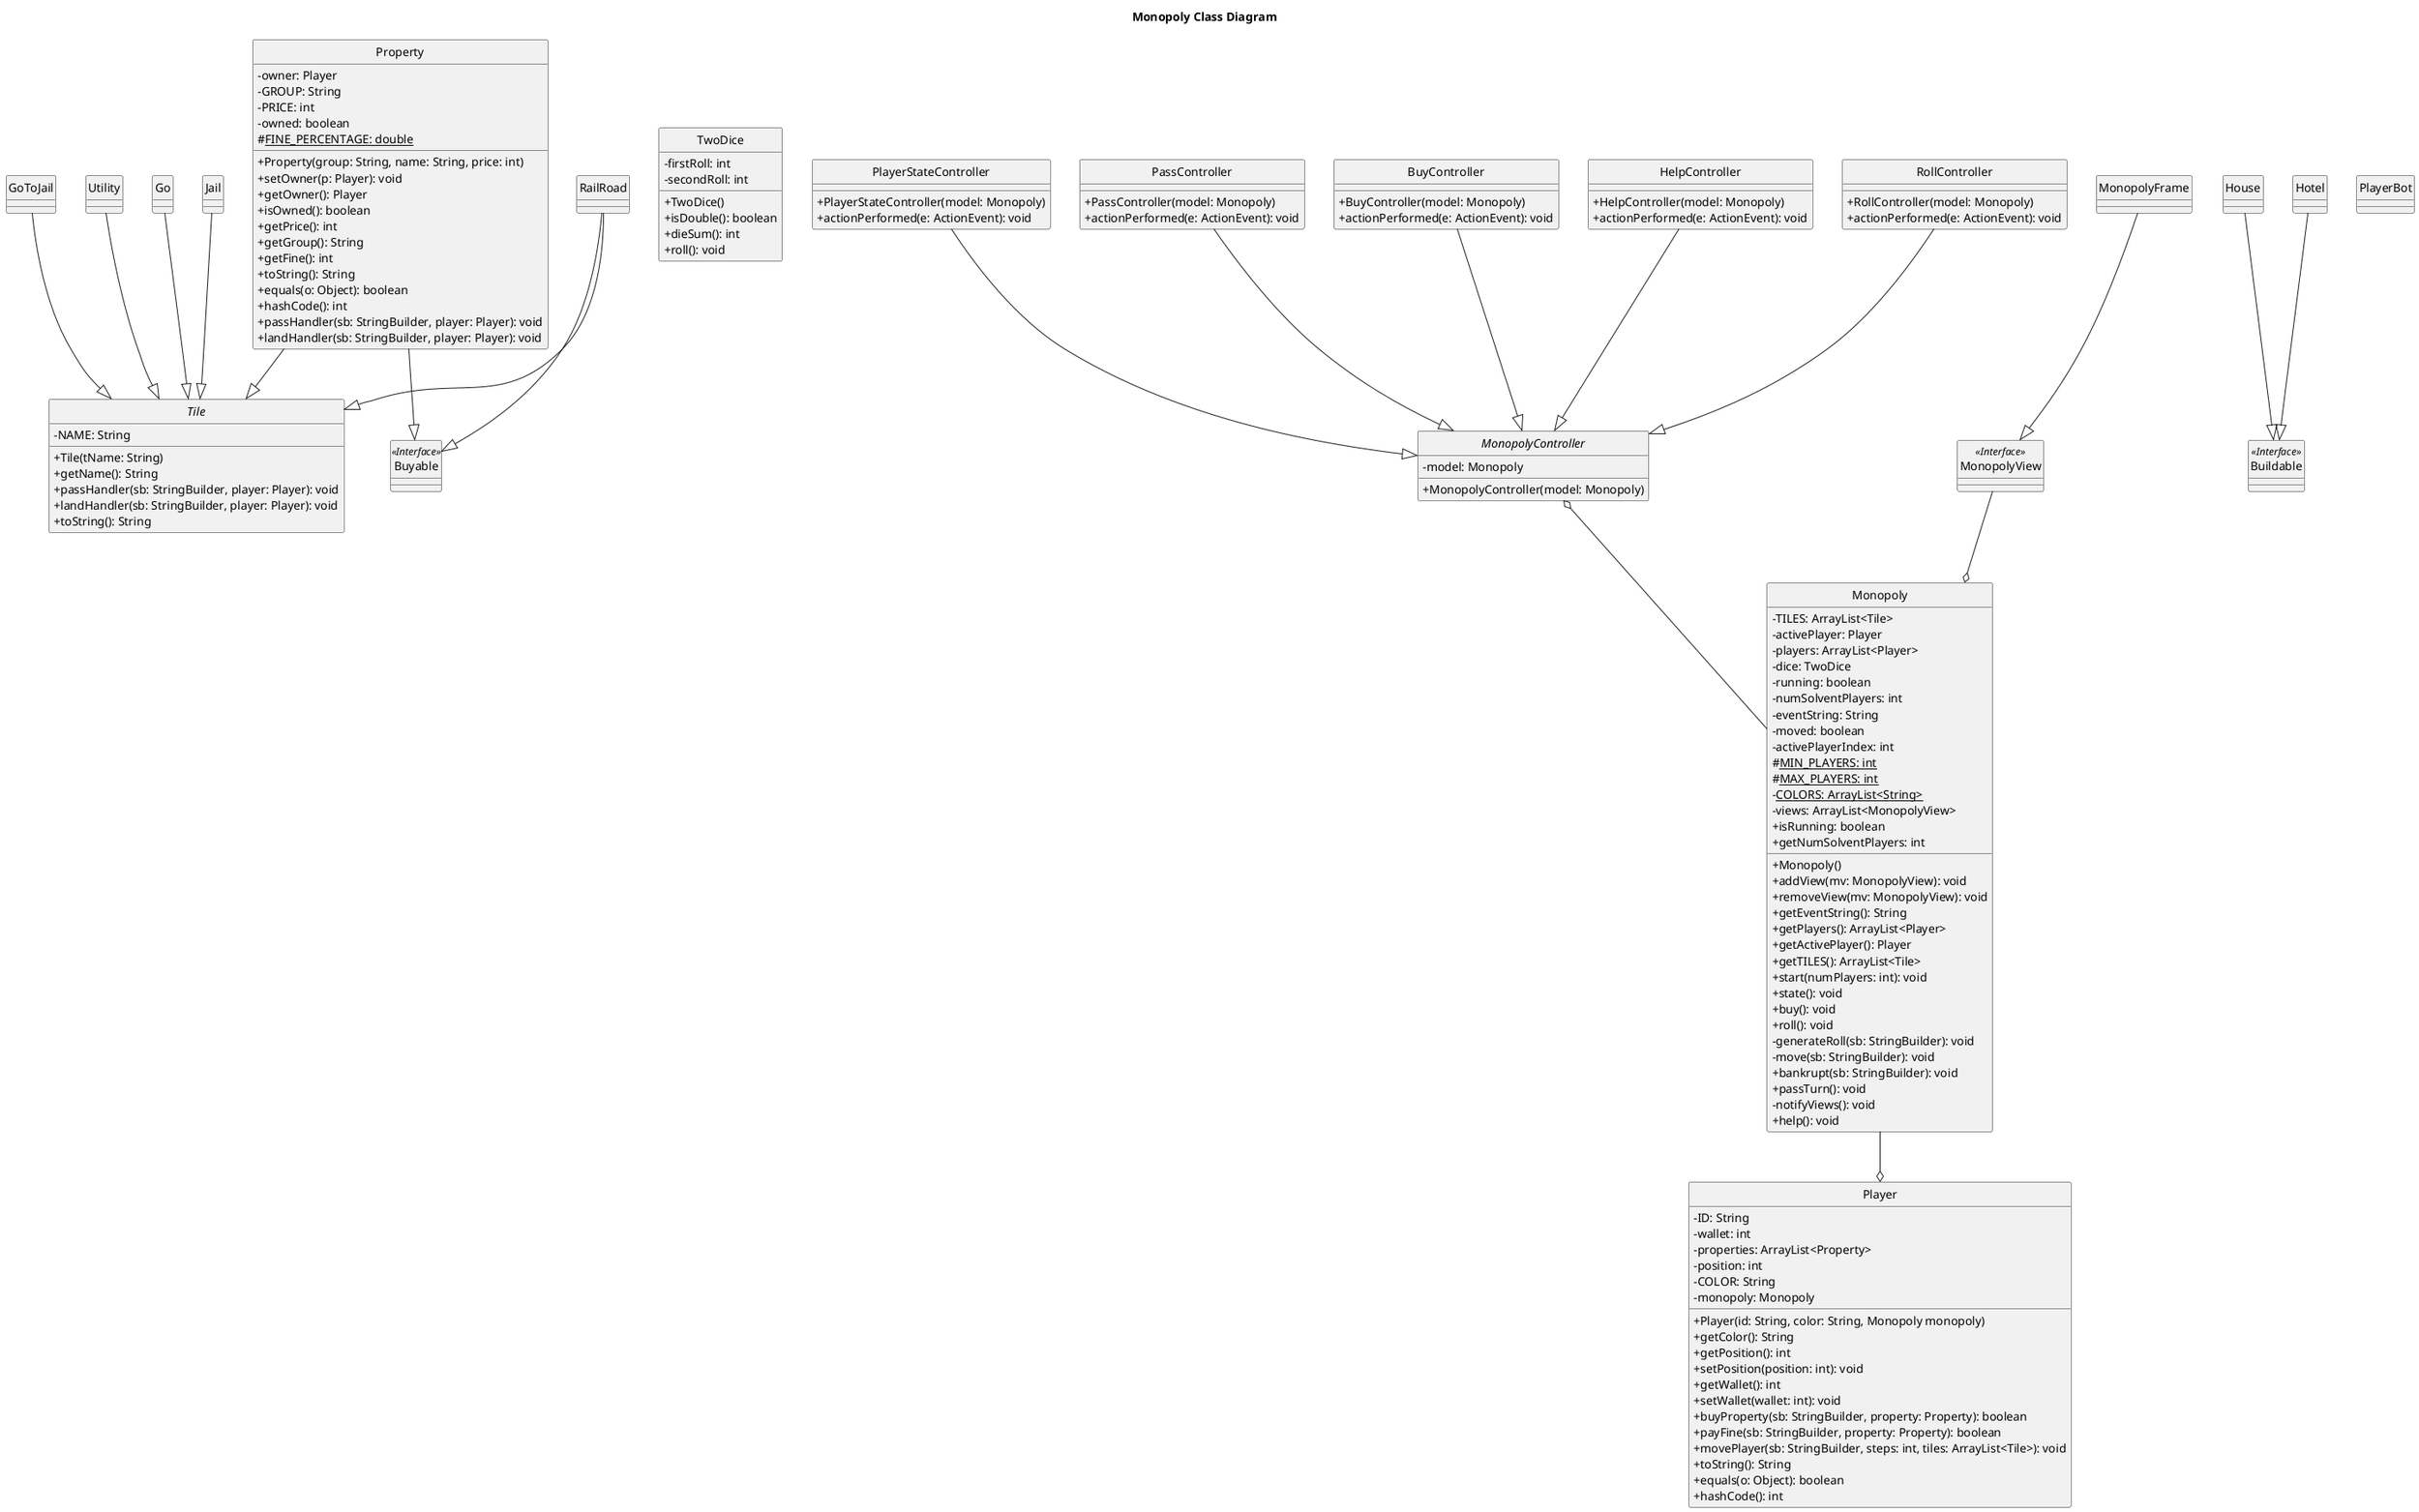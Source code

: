 @startuml Monopoly Class Diagram

title Monopoly Class Diagram

skinparam classAttributeIconSize 0
skinparam monochrome true
hide circle

abstract class Tile {
    - NAME: String
    + Tile(tName: String)
    + getName(): String
    + passHandler(sb: StringBuilder, player: Player): void
    + landHandler(sb: StringBuilder, player: Player): void
    + toString(): String
}

class TwoDice {
    - firstRoll: int
    - secondRoll: int
    + TwoDice()
    + isDouble(): boolean
    + dieSum(): int
    + roll(): void
}

class Player {
    - ID: String
    - wallet: int
    - properties: ArrayList<Property>
    - position: int
    - COLOR: String
    - monopoly: Monopoly
    + Player(id: String, color: String, Monopoly monopoly)
    + getColor(): String
    + getPosition(): int
    + setPosition(position: int): void
    + getWallet(): int
    + setWallet(wallet: int): void
    + buyProperty(sb: StringBuilder, property: Property): boolean
    + payFine(sb: StringBuilder, property: Property): boolean
    + movePlayer(sb: StringBuilder, steps: int, tiles: ArrayList<Tile>): void
    + toString(): String
    + equals(o: Object): boolean
    + hashCode(): int
}

class Monopoly {
    - TILES: ArrayList<Tile>
    - activePlayer: Player
    - players: ArrayList<Player>
    - dice: TwoDice
    - running: boolean
    - numSolventPlayers: int
    - eventString: String
    - moved: boolean
    - activePlayerIndex: int
    # <u>MIN_PLAYERS: int</u>
    # <u>MAX_PLAYERS: int</u>
    - <u>COLORS: ArrayList<String></u>
    - views: ArrayList<MonopolyView>
    + Monopoly()
    + addView(mv: MonopolyView): void
    + removeView(mv: MonopolyView): void
    + getEventString(): String
    + isRunning: boolean
    + getPlayers(): ArrayList<Player>
    + getNumSolventPlayers: int
    + getActivePlayer(): Player
    + getTILES(): ArrayList<Tile>
    + start(numPlayers: int): void
    + state(): void
    + buy(): void
    + roll(): void
    - generateRoll(sb: StringBuilder): void
    - move(sb: StringBuilder): void
    + bankrupt(sb: StringBuilder): void
    + passTurn(): void
    - notifyViews(): void
    + help(): void
}

class Property {
    - owner: Player
    - GROUP: String
    - PRICE: int
    - owned: boolean
    # <u>FINE_PERCENTAGE: double</u>
    + Property(group: String, name: String, price: int)
    + setOwner(p: Player): void
    + getOwner(): Player
    + isOwned(): boolean
    + getPrice(): int
    + getGroup(): String
    + getFine(): int
    + toString(): String
    + equals(o: Object): boolean
    + hashCode(): int
    + passHandler(sb: StringBuilder, player: Player): void
    + landHandler(sb: StringBuilder, player: Player): void
}

abstract class MonopolyController {
    - model: Monopoly
    + MonopolyController(model: Monopoly)
}

class PlayerStateController {
    + PlayerStateController(model: Monopoly)
    + actionPerformed(e: ActionEvent): void
}

class PassController {
    + PassController(model: Monopoly)
    + actionPerformed(e: ActionEvent): void
}

class BuyController {
    + BuyController(model: Monopoly)
    + actionPerformed(e: ActionEvent): void
}

class HelpController {
    + HelpController(model: Monopoly)
    + actionPerformed(e: ActionEvent): void
}

class RollController {
    + RollController(model: Monopoly)
    + actionPerformed(e: ActionEvent): void
}

class MonopolyFrame {

}

class MonopolyView <<Interface>> {
}

class Buildable <<Interface>> {
}

class Buyable <<Interface>> {
}

class House {
}

class Hotel {
}

class Go {
}

class Jail {
}

class GoToJail {
}

class RailRoad {
}

class Utility {
}

class PlayerBot {
}

Monopoly --o Player
PassController --|> MonopolyController
BuyController --|> MonopolyController
HelpController --|> MonopolyController
PlayerStateController --|> MonopolyController
RollController --|> MonopolyController
MonopolyFrame --|> MonopolyView
MonopolyView --o Monopoly
MonopolyController o-- Monopoly

House --|> Buildable
Hotel --|> Buildable

Go --|> Tile
Jail --|> Tile
GoToJail --|> Tile
RailRoad --|> Buyable
Property --|> Buyable
RailRoad --|> Tile
Property --|> Tile
Utility --|> Tile

@enduml